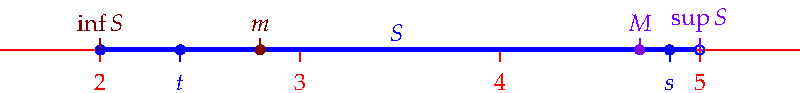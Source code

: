settings.tex="pdflatex";

texpreamble("\usepackage{amsmath}
\usepackage{amsthm,amssymb}
\usepackage{mathpazo}
\usepackage[svgnames]{xcolor}
");
import graph;

size(400);

dotfactor=10;
pen pen=blue+linewidth(2);
draw(Label("$S$",align=N),(2,0)--(4.97,0),pen);
dot((2,0),blue);
dot((5,0),blue,NoFill);

xaxis(1.5,5.5,red,RightTicks(new real[]{0,1,2,3,4,5,6}));
xtick(Label("$\sup S$",align=N),5,N,purple);
xtick(Label("$\inf S$",align=N),2,N,brown);

real M=5-0.3;
real m=2+0.8;
real s=0.5(M+5);
real t=0.5(m+2);

xtick(Label("$m$",align=N),m,N,brown);
xtick(Label("$M$",align=N),M,N,purple);
xtick(Label("$t$",align=S),t,S,blue);
xtick(Label("$s$",align=S),s,S,blue);

dot((t,0),blue);
dot((s,0),blue);
dot((M,0),purple);
dot((m,0),brown);


